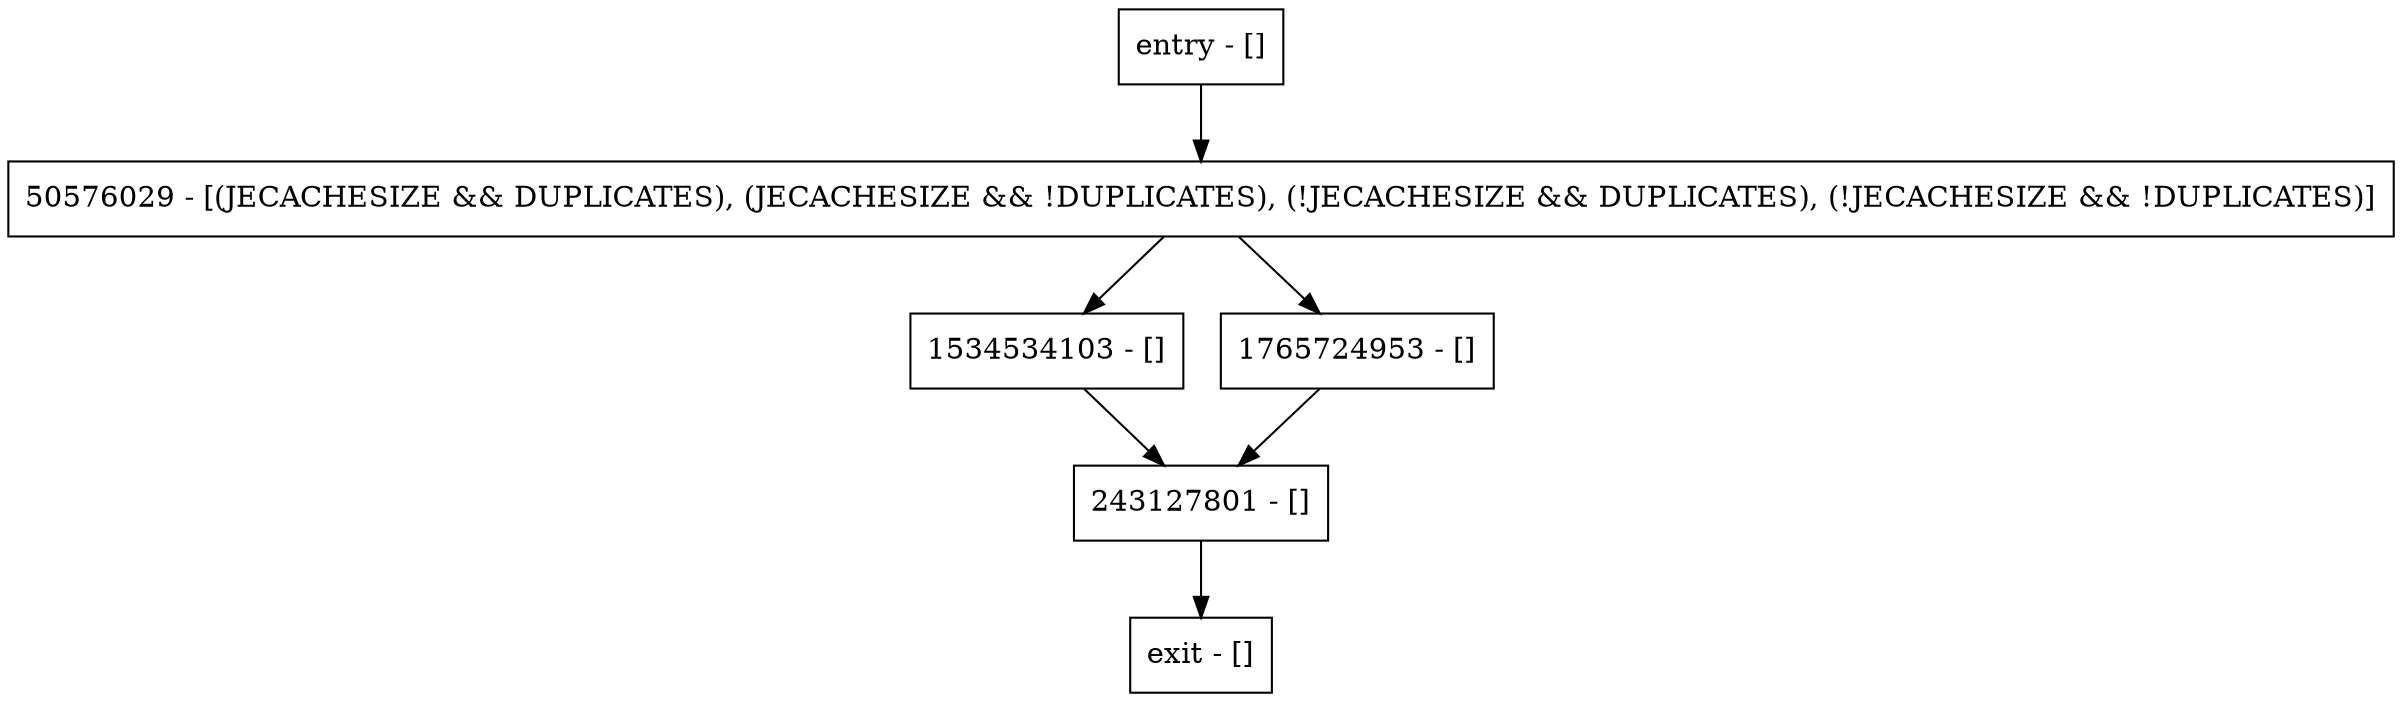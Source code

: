 digraph isExpirationInHours {
node [shape=record];
entry [label="entry - []"];
exit [label="exit - []"];
1534534103 [label="1534534103 - []"];
50576029 [label="50576029 - [(JECACHESIZE && DUPLICATES), (JECACHESIZE && !DUPLICATES), (!JECACHESIZE && DUPLICATES), (!JECACHESIZE && !DUPLICATES)]"];
243127801 [label="243127801 - []"];
1765724953 [label="1765724953 - []"];
entry;
exit;
entry -> 50576029;
1534534103 -> 243127801;
50576029 -> 1534534103;
50576029 -> 1765724953;
243127801 -> exit;
1765724953 -> 243127801;
}
